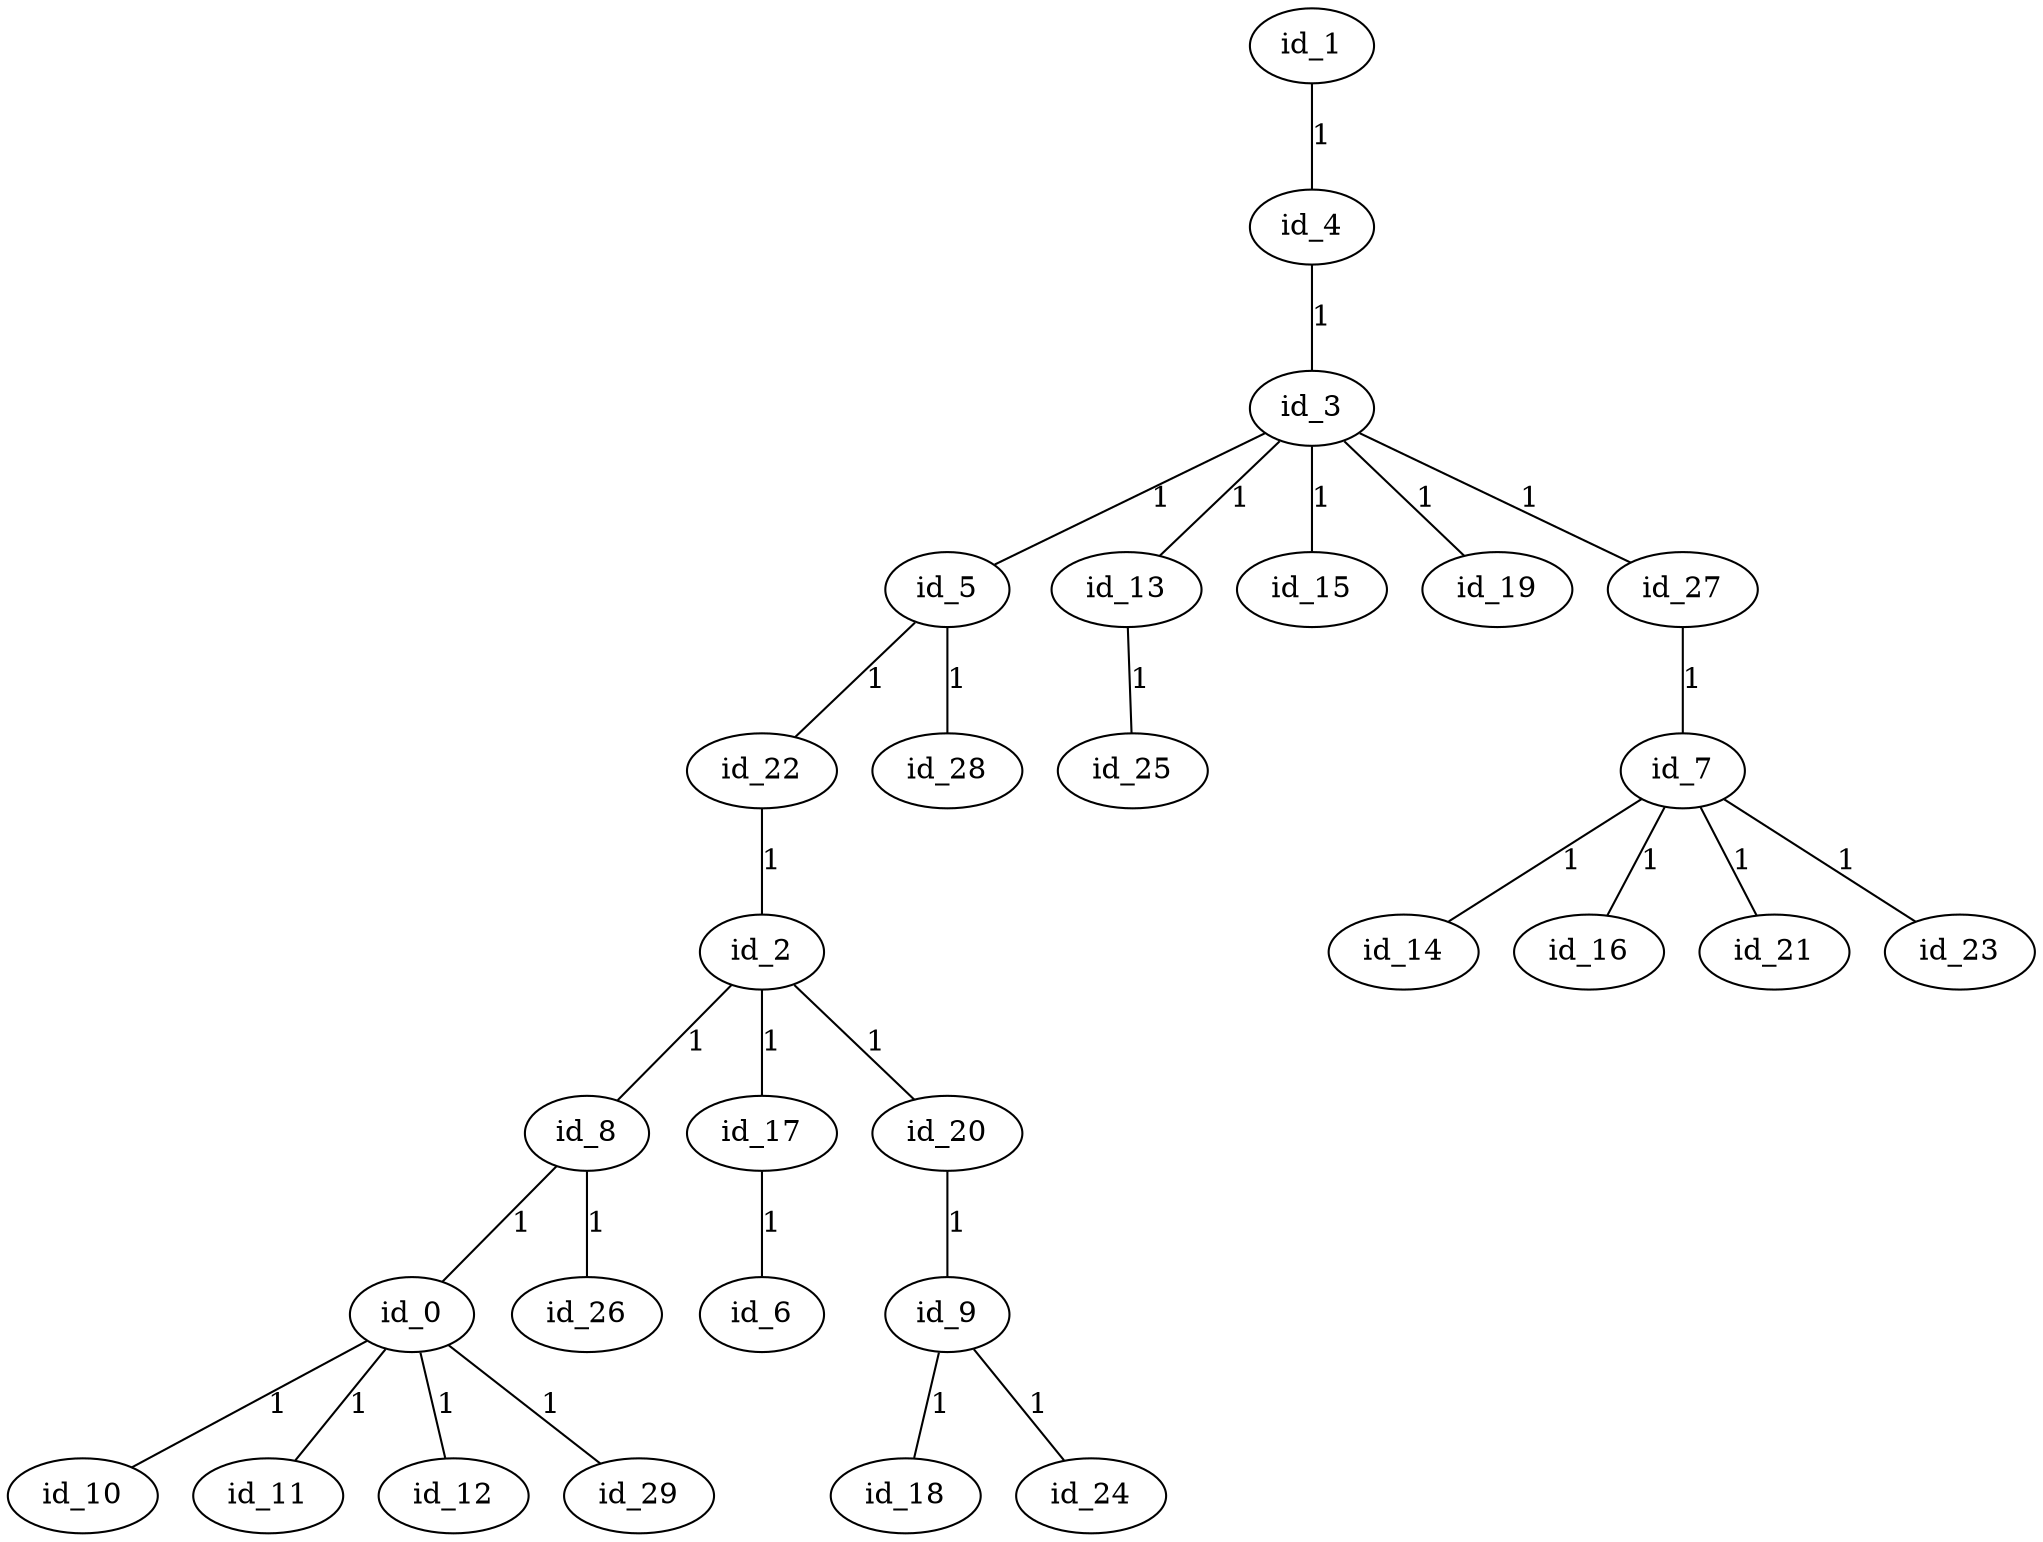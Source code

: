 graph GR{
id_0;
id_1;
id_2;
id_3;
id_4;
id_5;
id_6;
id_7;
id_8;
id_9;
id_10;
id_11;
id_12;
id_13;
id_14;
id_15;
id_16;
id_17;
id_18;
id_19;
id_20;
id_21;
id_22;
id_23;
id_24;
id_25;
id_26;
id_27;
id_28;
id_29;
id_1--id_4[label=1];
id_4--id_3[label=1];
id_3--id_5[label=1];
id_5--id_28[label=1];
id_5--id_22[label=1];
id_22--id_2[label=1];
id_2--id_8[label=1];
id_8--id_26[label=1];
id_8--id_0[label=1];
id_0--id_12[label=1];
id_0--id_11[label=1];
id_0--id_29[label=1];
id_0--id_10[label=1];
id_2--id_20[label=1];
id_20--id_9[label=1];
id_9--id_24[label=1];
id_9--id_18[label=1];
id_2--id_17[label=1];
id_17--id_6[label=1];
id_3--id_13[label=1];
id_13--id_25[label=1];
id_3--id_19[label=1];
id_3--id_15[label=1];
id_3--id_27[label=1];
id_27--id_7[label=1];
id_7--id_23[label=1];
id_7--id_21[label=1];
id_7--id_16[label=1];
id_7--id_14[label=1];
}